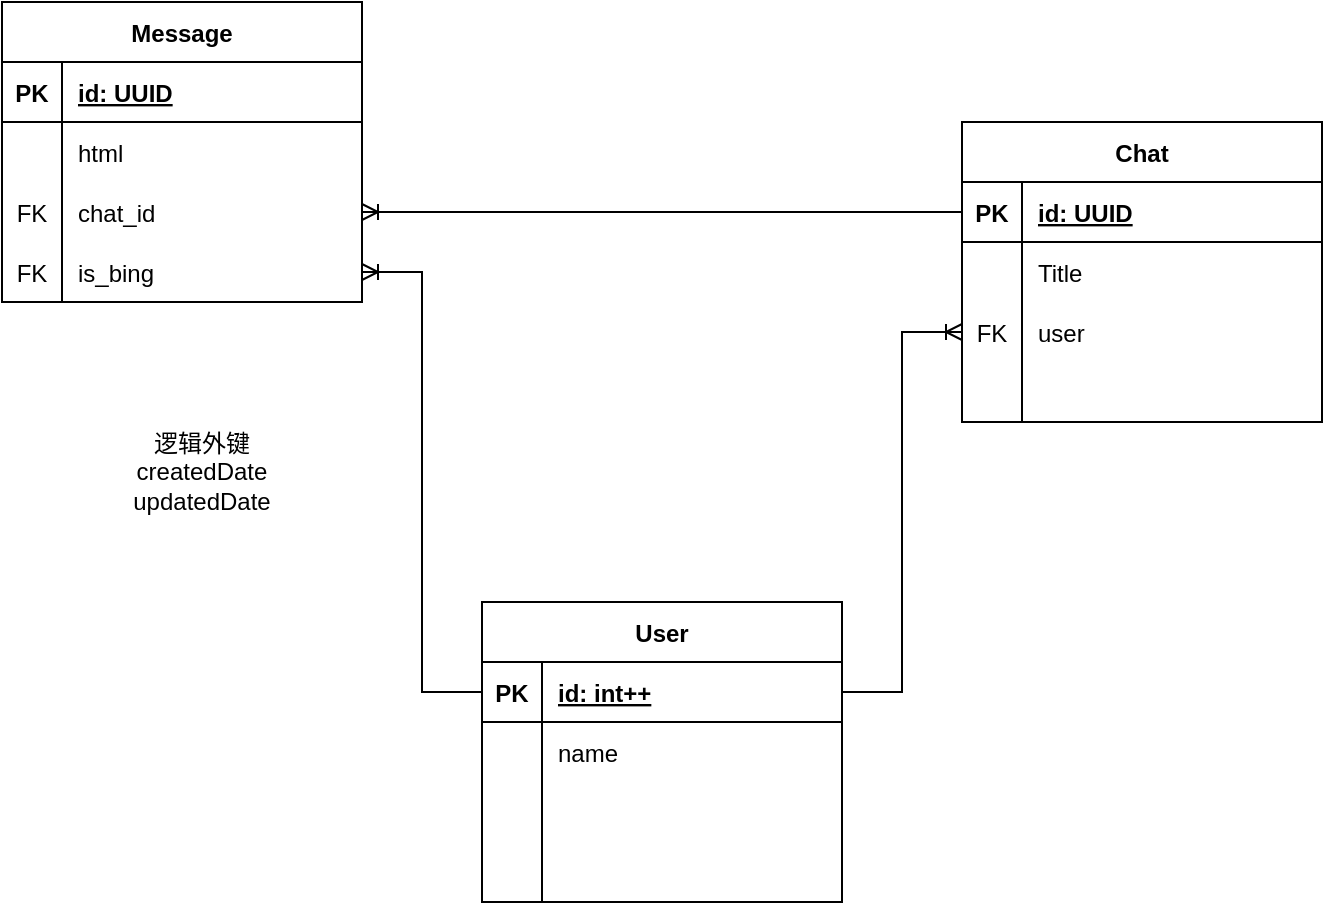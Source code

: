 <mxfile version="20.8.23" type="device"><diagram name="第 1 页" id="EwuTg0Vg3lAVT3vjSbqJ"><mxGraphModel dx="1012" dy="594" grid="1" gridSize="10" guides="1" tooltips="1" connect="1" arrows="1" fold="1" page="1" pageScale="1" pageWidth="827" pageHeight="1169" math="0" shadow="0"><root><mxCell id="0"/><mxCell id="1" parent="0"/><mxCell id="JfJLhkt-fO498Ghtesdo-1" value="Message" style="shape=table;startSize=30;container=1;collapsible=1;childLayout=tableLayout;fixedRows=1;rowLines=0;fontStyle=1;align=center;resizeLast=1;" vertex="1" parent="1"><mxGeometry x="40" y="350" width="180" height="150" as="geometry"/></mxCell><mxCell id="JfJLhkt-fO498Ghtesdo-2" value="" style="shape=tableRow;horizontal=0;startSize=0;swimlaneHead=0;swimlaneBody=0;fillColor=none;collapsible=0;dropTarget=0;points=[[0,0.5],[1,0.5]];portConstraint=eastwest;top=0;left=0;right=0;bottom=1;" vertex="1" parent="JfJLhkt-fO498Ghtesdo-1"><mxGeometry y="30" width="180" height="30" as="geometry"/></mxCell><mxCell id="JfJLhkt-fO498Ghtesdo-3" value="PK" style="shape=partialRectangle;connectable=0;fillColor=none;top=0;left=0;bottom=0;right=0;fontStyle=1;overflow=hidden;" vertex="1" parent="JfJLhkt-fO498Ghtesdo-2"><mxGeometry width="30" height="30" as="geometry"><mxRectangle width="30" height="30" as="alternateBounds"/></mxGeometry></mxCell><mxCell id="JfJLhkt-fO498Ghtesdo-4" value="id: UUID" style="shape=partialRectangle;connectable=0;fillColor=none;top=0;left=0;bottom=0;right=0;align=left;spacingLeft=6;fontStyle=5;overflow=hidden;" vertex="1" parent="JfJLhkt-fO498Ghtesdo-2"><mxGeometry x="30" width="150" height="30" as="geometry"><mxRectangle width="150" height="30" as="alternateBounds"/></mxGeometry></mxCell><mxCell id="JfJLhkt-fO498Ghtesdo-5" value="" style="shape=tableRow;horizontal=0;startSize=0;swimlaneHead=0;swimlaneBody=0;fillColor=none;collapsible=0;dropTarget=0;points=[[0,0.5],[1,0.5]];portConstraint=eastwest;top=0;left=0;right=0;bottom=0;" vertex="1" parent="JfJLhkt-fO498Ghtesdo-1"><mxGeometry y="60" width="180" height="30" as="geometry"/></mxCell><mxCell id="JfJLhkt-fO498Ghtesdo-6" value="" style="shape=partialRectangle;connectable=0;fillColor=none;top=0;left=0;bottom=0;right=0;editable=1;overflow=hidden;" vertex="1" parent="JfJLhkt-fO498Ghtesdo-5"><mxGeometry width="30" height="30" as="geometry"><mxRectangle width="30" height="30" as="alternateBounds"/></mxGeometry></mxCell><mxCell id="JfJLhkt-fO498Ghtesdo-7" value="html" style="shape=partialRectangle;connectable=0;fillColor=none;top=0;left=0;bottom=0;right=0;align=left;spacingLeft=6;overflow=hidden;" vertex="1" parent="JfJLhkt-fO498Ghtesdo-5"><mxGeometry x="30" width="150" height="30" as="geometry"><mxRectangle width="150" height="30" as="alternateBounds"/></mxGeometry></mxCell><mxCell id="JfJLhkt-fO498Ghtesdo-8" value="" style="shape=tableRow;horizontal=0;startSize=0;swimlaneHead=0;swimlaneBody=0;fillColor=none;collapsible=0;dropTarget=0;points=[[0,0.5],[1,0.5]];portConstraint=eastwest;top=0;left=0;right=0;bottom=0;" vertex="1" parent="JfJLhkt-fO498Ghtesdo-1"><mxGeometry y="90" width="180" height="30" as="geometry"/></mxCell><mxCell id="JfJLhkt-fO498Ghtesdo-9" value="FK" style="shape=partialRectangle;connectable=0;fillColor=none;top=0;left=0;bottom=0;right=0;editable=1;overflow=hidden;" vertex="1" parent="JfJLhkt-fO498Ghtesdo-8"><mxGeometry width="30" height="30" as="geometry"><mxRectangle width="30" height="30" as="alternateBounds"/></mxGeometry></mxCell><mxCell id="JfJLhkt-fO498Ghtesdo-10" value="chat_id" style="shape=partialRectangle;connectable=0;fillColor=none;top=0;left=0;bottom=0;right=0;align=left;spacingLeft=6;overflow=hidden;" vertex="1" parent="JfJLhkt-fO498Ghtesdo-8"><mxGeometry x="30" width="150" height="30" as="geometry"><mxRectangle width="150" height="30" as="alternateBounds"/></mxGeometry></mxCell><mxCell id="JfJLhkt-fO498Ghtesdo-11" value="" style="shape=tableRow;horizontal=0;startSize=0;swimlaneHead=0;swimlaneBody=0;fillColor=none;collapsible=0;dropTarget=0;points=[[0,0.5],[1,0.5]];portConstraint=eastwest;top=0;left=0;right=0;bottom=0;" vertex="1" parent="JfJLhkt-fO498Ghtesdo-1"><mxGeometry y="120" width="180" height="30" as="geometry"/></mxCell><mxCell id="JfJLhkt-fO498Ghtesdo-12" value="FK" style="shape=partialRectangle;connectable=0;fillColor=none;top=0;left=0;bottom=0;right=0;editable=1;overflow=hidden;" vertex="1" parent="JfJLhkt-fO498Ghtesdo-11"><mxGeometry width="30" height="30" as="geometry"><mxRectangle width="30" height="30" as="alternateBounds"/></mxGeometry></mxCell><mxCell id="JfJLhkt-fO498Ghtesdo-13" value="is_bing" style="shape=partialRectangle;connectable=0;fillColor=none;top=0;left=0;bottom=0;right=0;align=left;spacingLeft=6;overflow=hidden;" vertex="1" parent="JfJLhkt-fO498Ghtesdo-11"><mxGeometry x="30" width="150" height="30" as="geometry"><mxRectangle width="150" height="30" as="alternateBounds"/></mxGeometry></mxCell><mxCell id="JfJLhkt-fO498Ghtesdo-14" value="Chat" style="shape=table;startSize=30;container=1;collapsible=1;childLayout=tableLayout;fixedRows=1;rowLines=0;fontStyle=1;align=center;resizeLast=1;" vertex="1" parent="1"><mxGeometry x="520" y="410" width="180" height="150" as="geometry"/></mxCell><mxCell id="JfJLhkt-fO498Ghtesdo-15" value="" style="shape=tableRow;horizontal=0;startSize=0;swimlaneHead=0;swimlaneBody=0;fillColor=none;collapsible=0;dropTarget=0;points=[[0,0.5],[1,0.5]];portConstraint=eastwest;top=0;left=0;right=0;bottom=1;" vertex="1" parent="JfJLhkt-fO498Ghtesdo-14"><mxGeometry y="30" width="180" height="30" as="geometry"/></mxCell><mxCell id="JfJLhkt-fO498Ghtesdo-16" value="PK" style="shape=partialRectangle;connectable=0;fillColor=none;top=0;left=0;bottom=0;right=0;fontStyle=1;overflow=hidden;" vertex="1" parent="JfJLhkt-fO498Ghtesdo-15"><mxGeometry width="30" height="30" as="geometry"><mxRectangle width="30" height="30" as="alternateBounds"/></mxGeometry></mxCell><mxCell id="JfJLhkt-fO498Ghtesdo-17" value="id: UUID" style="shape=partialRectangle;connectable=0;fillColor=none;top=0;left=0;bottom=0;right=0;align=left;spacingLeft=6;fontStyle=5;overflow=hidden;" vertex="1" parent="JfJLhkt-fO498Ghtesdo-15"><mxGeometry x="30" width="150" height="30" as="geometry"><mxRectangle width="150" height="30" as="alternateBounds"/></mxGeometry></mxCell><mxCell id="JfJLhkt-fO498Ghtesdo-18" value="" style="shape=tableRow;horizontal=0;startSize=0;swimlaneHead=0;swimlaneBody=0;fillColor=none;collapsible=0;dropTarget=0;points=[[0,0.5],[1,0.5]];portConstraint=eastwest;top=0;left=0;right=0;bottom=0;" vertex="1" parent="JfJLhkt-fO498Ghtesdo-14"><mxGeometry y="60" width="180" height="30" as="geometry"/></mxCell><mxCell id="JfJLhkt-fO498Ghtesdo-19" value="" style="shape=partialRectangle;connectable=0;fillColor=none;top=0;left=0;bottom=0;right=0;editable=1;overflow=hidden;" vertex="1" parent="JfJLhkt-fO498Ghtesdo-18"><mxGeometry width="30" height="30" as="geometry"><mxRectangle width="30" height="30" as="alternateBounds"/></mxGeometry></mxCell><mxCell id="JfJLhkt-fO498Ghtesdo-20" value="Title" style="shape=partialRectangle;connectable=0;fillColor=none;top=0;left=0;bottom=0;right=0;align=left;spacingLeft=6;overflow=hidden;" vertex="1" parent="JfJLhkt-fO498Ghtesdo-18"><mxGeometry x="30" width="150" height="30" as="geometry"><mxRectangle width="150" height="30" as="alternateBounds"/></mxGeometry></mxCell><mxCell id="JfJLhkt-fO498Ghtesdo-21" value="" style="shape=tableRow;horizontal=0;startSize=0;swimlaneHead=0;swimlaneBody=0;fillColor=none;collapsible=0;dropTarget=0;points=[[0,0.5],[1,0.5]];portConstraint=eastwest;top=0;left=0;right=0;bottom=0;" vertex="1" parent="JfJLhkt-fO498Ghtesdo-14"><mxGeometry y="90" width="180" height="30" as="geometry"/></mxCell><mxCell id="JfJLhkt-fO498Ghtesdo-22" value="FK" style="shape=partialRectangle;connectable=0;fillColor=none;top=0;left=0;bottom=0;right=0;editable=1;overflow=hidden;" vertex="1" parent="JfJLhkt-fO498Ghtesdo-21"><mxGeometry width="30" height="30" as="geometry"><mxRectangle width="30" height="30" as="alternateBounds"/></mxGeometry></mxCell><mxCell id="JfJLhkt-fO498Ghtesdo-23" value="user" style="shape=partialRectangle;connectable=0;fillColor=none;top=0;left=0;bottom=0;right=0;align=left;spacingLeft=6;overflow=hidden;" vertex="1" parent="JfJLhkt-fO498Ghtesdo-21"><mxGeometry x="30" width="150" height="30" as="geometry"><mxRectangle width="150" height="30" as="alternateBounds"/></mxGeometry></mxCell><mxCell id="JfJLhkt-fO498Ghtesdo-24" value="" style="shape=tableRow;horizontal=0;startSize=0;swimlaneHead=0;swimlaneBody=0;fillColor=none;collapsible=0;dropTarget=0;points=[[0,0.5],[1,0.5]];portConstraint=eastwest;top=0;left=0;right=0;bottom=0;" vertex="1" parent="JfJLhkt-fO498Ghtesdo-14"><mxGeometry y="120" width="180" height="30" as="geometry"/></mxCell><mxCell id="JfJLhkt-fO498Ghtesdo-25" value="" style="shape=partialRectangle;connectable=0;fillColor=none;top=0;left=0;bottom=0;right=0;editable=1;overflow=hidden;" vertex="1" parent="JfJLhkt-fO498Ghtesdo-24"><mxGeometry width="30" height="30" as="geometry"><mxRectangle width="30" height="30" as="alternateBounds"/></mxGeometry></mxCell><mxCell id="JfJLhkt-fO498Ghtesdo-26" value="" style="shape=partialRectangle;connectable=0;fillColor=none;top=0;left=0;bottom=0;right=0;align=left;spacingLeft=6;overflow=hidden;" vertex="1" parent="JfJLhkt-fO498Ghtesdo-24"><mxGeometry x="30" width="150" height="30" as="geometry"><mxRectangle width="150" height="30" as="alternateBounds"/></mxGeometry></mxCell><mxCell id="JfJLhkt-fO498Ghtesdo-28" value="" style="edgeStyle=entityRelationEdgeStyle;fontSize=12;html=1;endArrow=ERoneToMany;rounded=0;" edge="1" parent="1" source="JfJLhkt-fO498Ghtesdo-15" target="JfJLhkt-fO498Ghtesdo-8"><mxGeometry width="100" height="100" relative="1" as="geometry"><mxPoint x="210" y="730" as="sourcePoint"/><mxPoint x="310" y="630" as="targetPoint"/></mxGeometry></mxCell><mxCell id="JfJLhkt-fO498Ghtesdo-29" value="User" style="shape=table;startSize=30;container=1;collapsible=1;childLayout=tableLayout;fixedRows=1;rowLines=0;fontStyle=1;align=center;resizeLast=1;" vertex="1" parent="1"><mxGeometry x="280" y="650" width="180" height="150" as="geometry"/></mxCell><mxCell id="JfJLhkt-fO498Ghtesdo-30" value="" style="shape=tableRow;horizontal=0;startSize=0;swimlaneHead=0;swimlaneBody=0;fillColor=none;collapsible=0;dropTarget=0;points=[[0,0.5],[1,0.5]];portConstraint=eastwest;top=0;left=0;right=0;bottom=1;" vertex="1" parent="JfJLhkt-fO498Ghtesdo-29"><mxGeometry y="30" width="180" height="30" as="geometry"/></mxCell><mxCell id="JfJLhkt-fO498Ghtesdo-31" value="PK" style="shape=partialRectangle;connectable=0;fillColor=none;top=0;left=0;bottom=0;right=0;fontStyle=1;overflow=hidden;" vertex="1" parent="JfJLhkt-fO498Ghtesdo-30"><mxGeometry width="30" height="30" as="geometry"><mxRectangle width="30" height="30" as="alternateBounds"/></mxGeometry></mxCell><mxCell id="JfJLhkt-fO498Ghtesdo-32" value="id: int++" style="shape=partialRectangle;connectable=0;fillColor=none;top=0;left=0;bottom=0;right=0;align=left;spacingLeft=6;fontStyle=5;overflow=hidden;" vertex="1" parent="JfJLhkt-fO498Ghtesdo-30"><mxGeometry x="30" width="150" height="30" as="geometry"><mxRectangle width="150" height="30" as="alternateBounds"/></mxGeometry></mxCell><mxCell id="JfJLhkt-fO498Ghtesdo-33" value="" style="shape=tableRow;horizontal=0;startSize=0;swimlaneHead=0;swimlaneBody=0;fillColor=none;collapsible=0;dropTarget=0;points=[[0,0.5],[1,0.5]];portConstraint=eastwest;top=0;left=0;right=0;bottom=0;" vertex="1" parent="JfJLhkt-fO498Ghtesdo-29"><mxGeometry y="60" width="180" height="30" as="geometry"/></mxCell><mxCell id="JfJLhkt-fO498Ghtesdo-34" value="" style="shape=partialRectangle;connectable=0;fillColor=none;top=0;left=0;bottom=0;right=0;editable=1;overflow=hidden;" vertex="1" parent="JfJLhkt-fO498Ghtesdo-33"><mxGeometry width="30" height="30" as="geometry"><mxRectangle width="30" height="30" as="alternateBounds"/></mxGeometry></mxCell><mxCell id="JfJLhkt-fO498Ghtesdo-35" value="name" style="shape=partialRectangle;connectable=0;fillColor=none;top=0;left=0;bottom=0;right=0;align=left;spacingLeft=6;overflow=hidden;" vertex="1" parent="JfJLhkt-fO498Ghtesdo-33"><mxGeometry x="30" width="150" height="30" as="geometry"><mxRectangle width="150" height="30" as="alternateBounds"/></mxGeometry></mxCell><mxCell id="JfJLhkt-fO498Ghtesdo-36" value="" style="shape=tableRow;horizontal=0;startSize=0;swimlaneHead=0;swimlaneBody=0;fillColor=none;collapsible=0;dropTarget=0;points=[[0,0.5],[1,0.5]];portConstraint=eastwest;top=0;left=0;right=0;bottom=0;" vertex="1" parent="JfJLhkt-fO498Ghtesdo-29"><mxGeometry y="90" width="180" height="30" as="geometry"/></mxCell><mxCell id="JfJLhkt-fO498Ghtesdo-37" value="" style="shape=partialRectangle;connectable=0;fillColor=none;top=0;left=0;bottom=0;right=0;editable=1;overflow=hidden;" vertex="1" parent="JfJLhkt-fO498Ghtesdo-36"><mxGeometry width="30" height="30" as="geometry"><mxRectangle width="30" height="30" as="alternateBounds"/></mxGeometry></mxCell><mxCell id="JfJLhkt-fO498Ghtesdo-38" value="" style="shape=partialRectangle;connectable=0;fillColor=none;top=0;left=0;bottom=0;right=0;align=left;spacingLeft=6;overflow=hidden;" vertex="1" parent="JfJLhkt-fO498Ghtesdo-36"><mxGeometry x="30" width="150" height="30" as="geometry"><mxRectangle width="150" height="30" as="alternateBounds"/></mxGeometry></mxCell><mxCell id="JfJLhkt-fO498Ghtesdo-39" value="" style="shape=tableRow;horizontal=0;startSize=0;swimlaneHead=0;swimlaneBody=0;fillColor=none;collapsible=0;dropTarget=0;points=[[0,0.5],[1,0.5]];portConstraint=eastwest;top=0;left=0;right=0;bottom=0;" vertex="1" parent="JfJLhkt-fO498Ghtesdo-29"><mxGeometry y="120" width="180" height="30" as="geometry"/></mxCell><mxCell id="JfJLhkt-fO498Ghtesdo-40" value="" style="shape=partialRectangle;connectable=0;fillColor=none;top=0;left=0;bottom=0;right=0;editable=1;overflow=hidden;" vertex="1" parent="JfJLhkt-fO498Ghtesdo-39"><mxGeometry width="30" height="30" as="geometry"><mxRectangle width="30" height="30" as="alternateBounds"/></mxGeometry></mxCell><mxCell id="JfJLhkt-fO498Ghtesdo-41" value="" style="shape=partialRectangle;connectable=0;fillColor=none;top=0;left=0;bottom=0;right=0;align=left;spacingLeft=6;overflow=hidden;" vertex="1" parent="JfJLhkt-fO498Ghtesdo-39"><mxGeometry x="30" width="150" height="30" as="geometry"><mxRectangle width="150" height="30" as="alternateBounds"/></mxGeometry></mxCell><mxCell id="JfJLhkt-fO498Ghtesdo-43" value="" style="edgeStyle=entityRelationEdgeStyle;fontSize=12;html=1;endArrow=ERoneToMany;rounded=0;exitX=0;exitY=0.5;exitDx=0;exitDy=0;" edge="1" parent="1" source="JfJLhkt-fO498Ghtesdo-30" target="JfJLhkt-fO498Ghtesdo-11"><mxGeometry width="100" height="100" relative="1" as="geometry"><mxPoint x="390" y="465" as="sourcePoint"/><mxPoint x="230" y="465" as="targetPoint"/></mxGeometry></mxCell><mxCell id="JfJLhkt-fO498Ghtesdo-45" value="" style="edgeStyle=entityRelationEdgeStyle;fontSize=12;html=1;endArrow=ERoneToMany;rounded=0;entryX=0;entryY=0.5;entryDx=0;entryDy=0;" edge="1" parent="1" source="JfJLhkt-fO498Ghtesdo-30" target="JfJLhkt-fO498Ghtesdo-21"><mxGeometry width="100" height="100" relative="1" as="geometry"><mxPoint x="290" y="705" as="sourcePoint"/><mxPoint x="230" y="495" as="targetPoint"/></mxGeometry></mxCell><mxCell id="JfJLhkt-fO498Ghtesdo-46" value="逻辑外键&lt;br&gt;createdDate&lt;br&gt;updatedDate" style="text;html=1;strokeColor=none;fillColor=none;align=center;verticalAlign=middle;whiteSpace=wrap;rounded=0;" vertex="1" parent="1"><mxGeometry x="90" y="560" width="100" height="50" as="geometry"/></mxCell></root></mxGraphModel></diagram></mxfile>